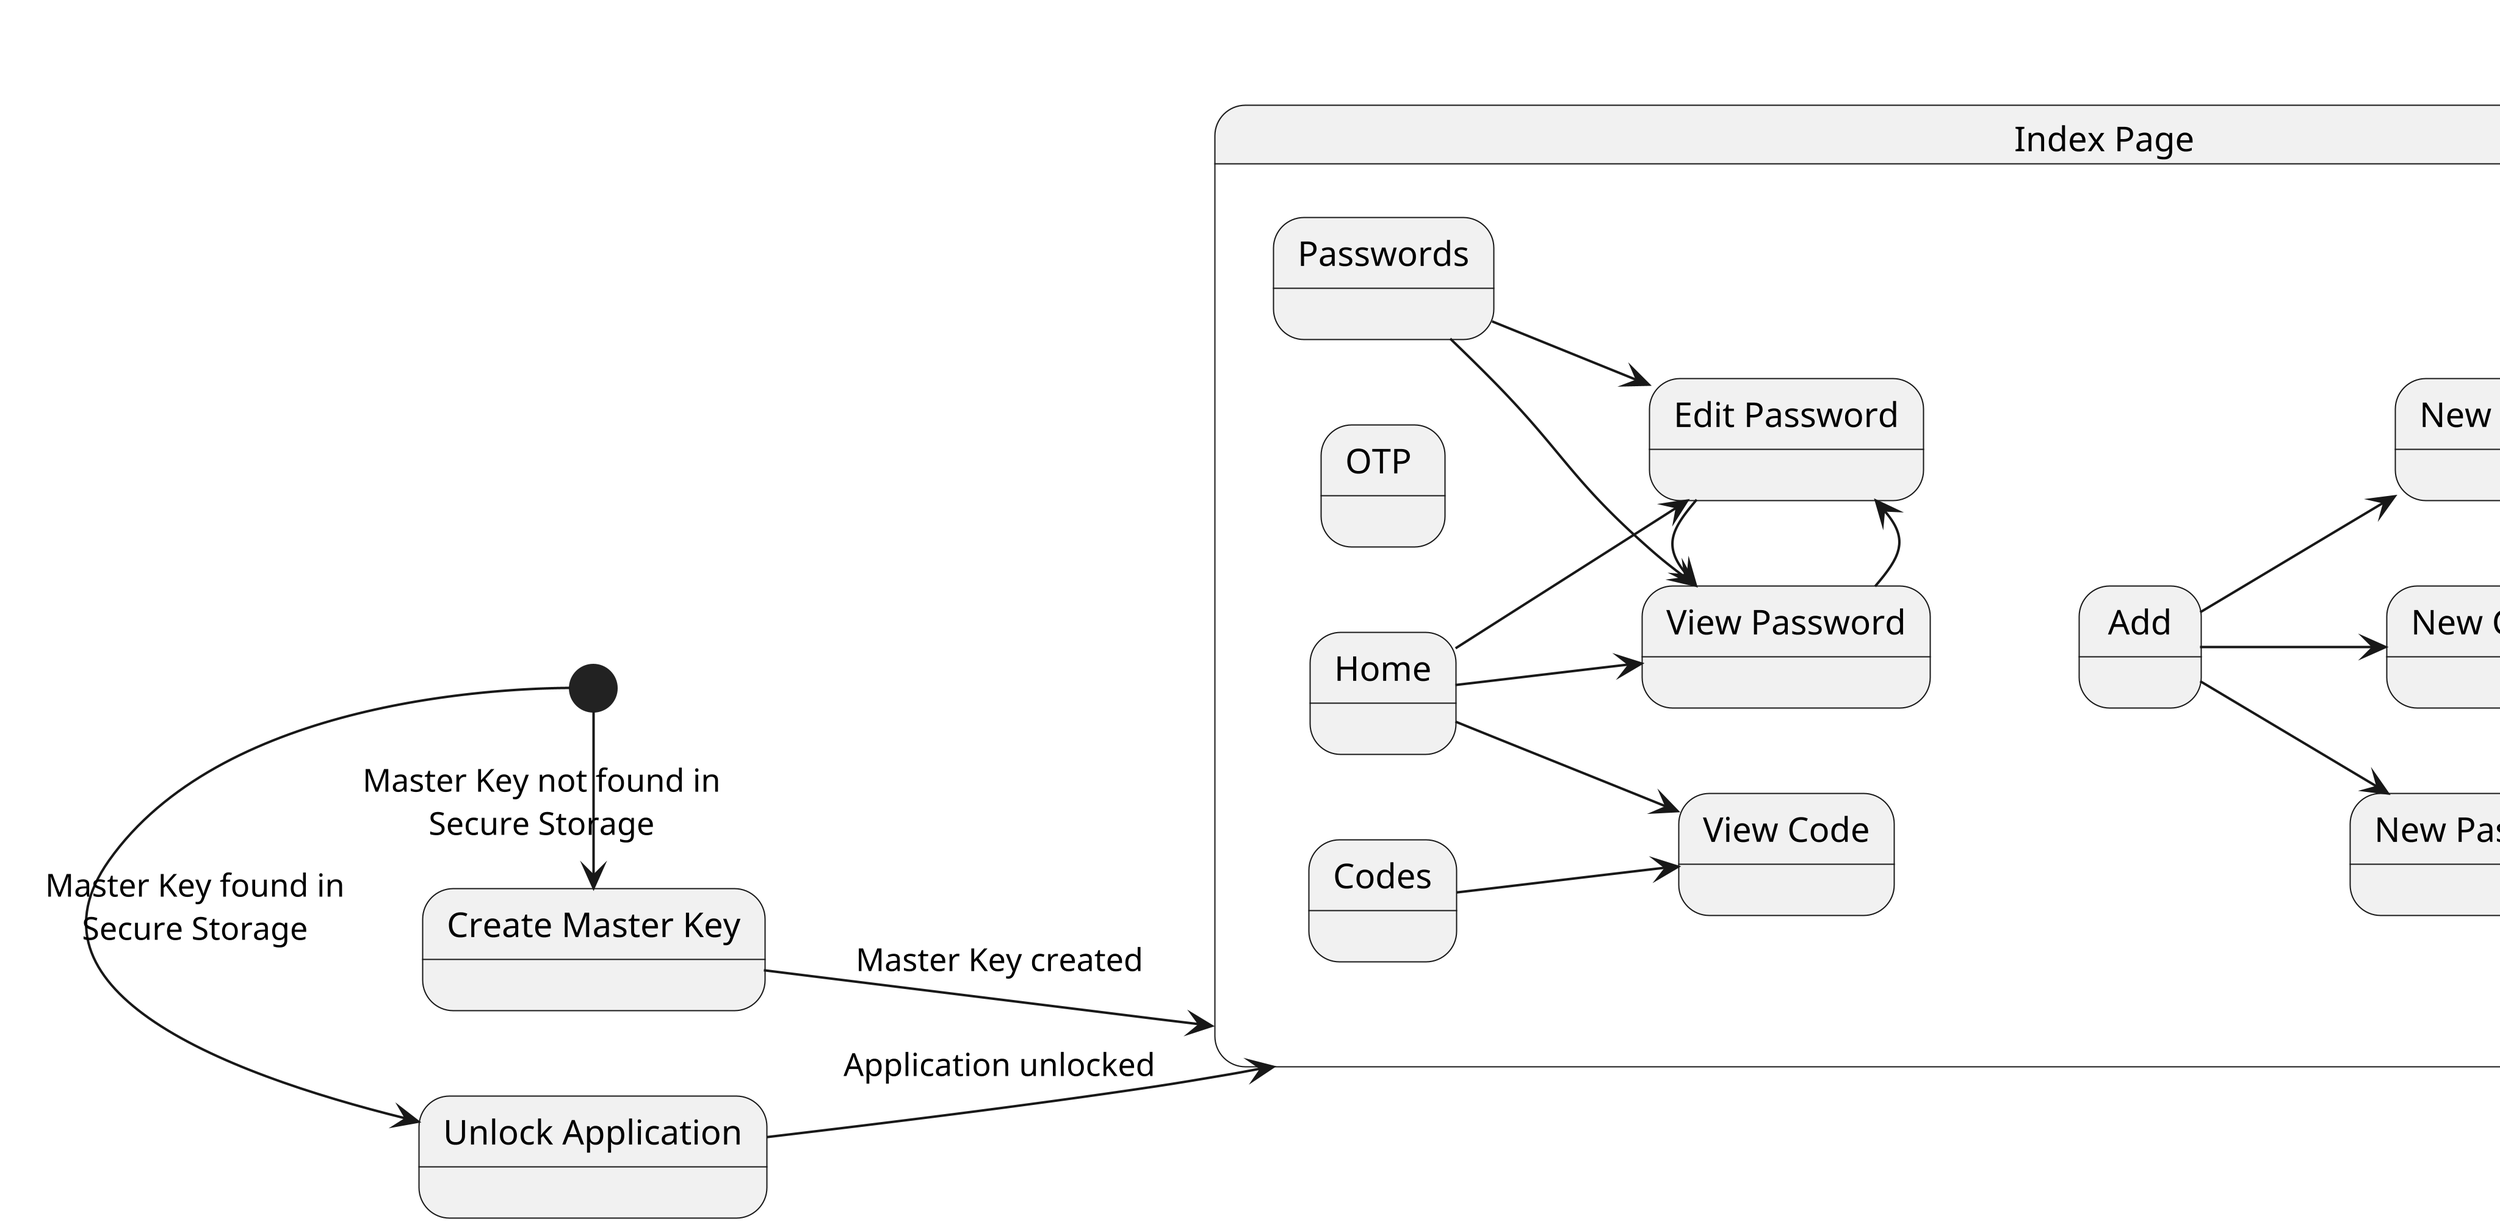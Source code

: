 @startuml flow

left to right direction
skinparam DefaultTextAlignment center

scale 4

state "Unlock Application" as unlock
state "Create Master Key" as createMK

state "Index Page" as index {
    state "OTP " as otp
    state "Home" as home
    state "Passwords" as passwords
    state "Codes" as codes
    state "Wallet" as wallet
    state "Add" as add
    state "Menu" as menu
    state "New Password" as newp
    state "View Password" as viewp
    state "Edit Password" as editp
    state "New Code" as newc
    state "View Code" as viewc
    state "New OTP" as newo
    passwords --> viewp
    passwords --> editp
    home --> viewp
    home --> editp
    codes --> viewc
    home --> viewc
    add --> newp
    add --> newc
    add --> newo
    viewp -> editp
    editp -> viewp
    newc -[hidden]-> wallet
    newc -[hidden]-> menu
    otp -[hidden]> passwords
    viewp -[hidden]-> add
}

state "Sync Page" as sync
state "Settings Page" as settings
state "Login Page" as login
state "Signup Page" as signup
state "Change Password Page" as change
state "Backup Cloud" as cbackup
state "Backup Blockchain" as bbackup

[*] -> unlock : Master Key found in\nSecure Storage
[*] -> createMK : Master Key not found in\nSecure Storage
unlock --> index : Application unlocked
createMK --> index : Master Key created
menu --> sync
menu --> settings
settings --> change : if cloud account\nlogged in
settings --> login : if cloud account\nnot logged in
login --> signup
signup --> login
sync --> bbackup
wallet <-- bbackup : there is\nno crypto wallet
sync --> cbackup
login <- cbackup : if cloud account\nnot logged in
change -[hidden]> login

@enduml